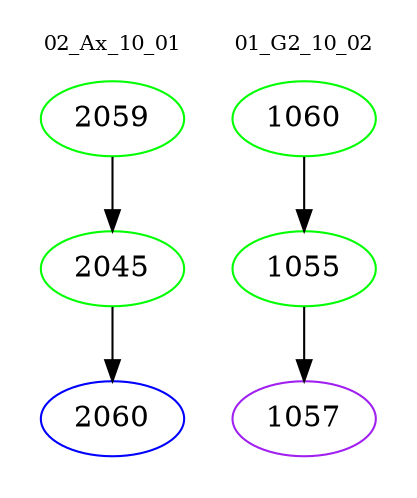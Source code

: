 digraph{
subgraph cluster_0 {
color = white
label = "02_Ax_10_01";
fontsize=10;
T0_2059 [label="2059", color="green"]
T0_2059 -> T0_2045 [color="black"]
T0_2045 [label="2045", color="green"]
T0_2045 -> T0_2060 [color="black"]
T0_2060 [label="2060", color="blue"]
}
subgraph cluster_1 {
color = white
label = "01_G2_10_02";
fontsize=10;
T1_1060 [label="1060", color="green"]
T1_1060 -> T1_1055 [color="black"]
T1_1055 [label="1055", color="green"]
T1_1055 -> T1_1057 [color="black"]
T1_1057 [label="1057", color="purple"]
}
}
